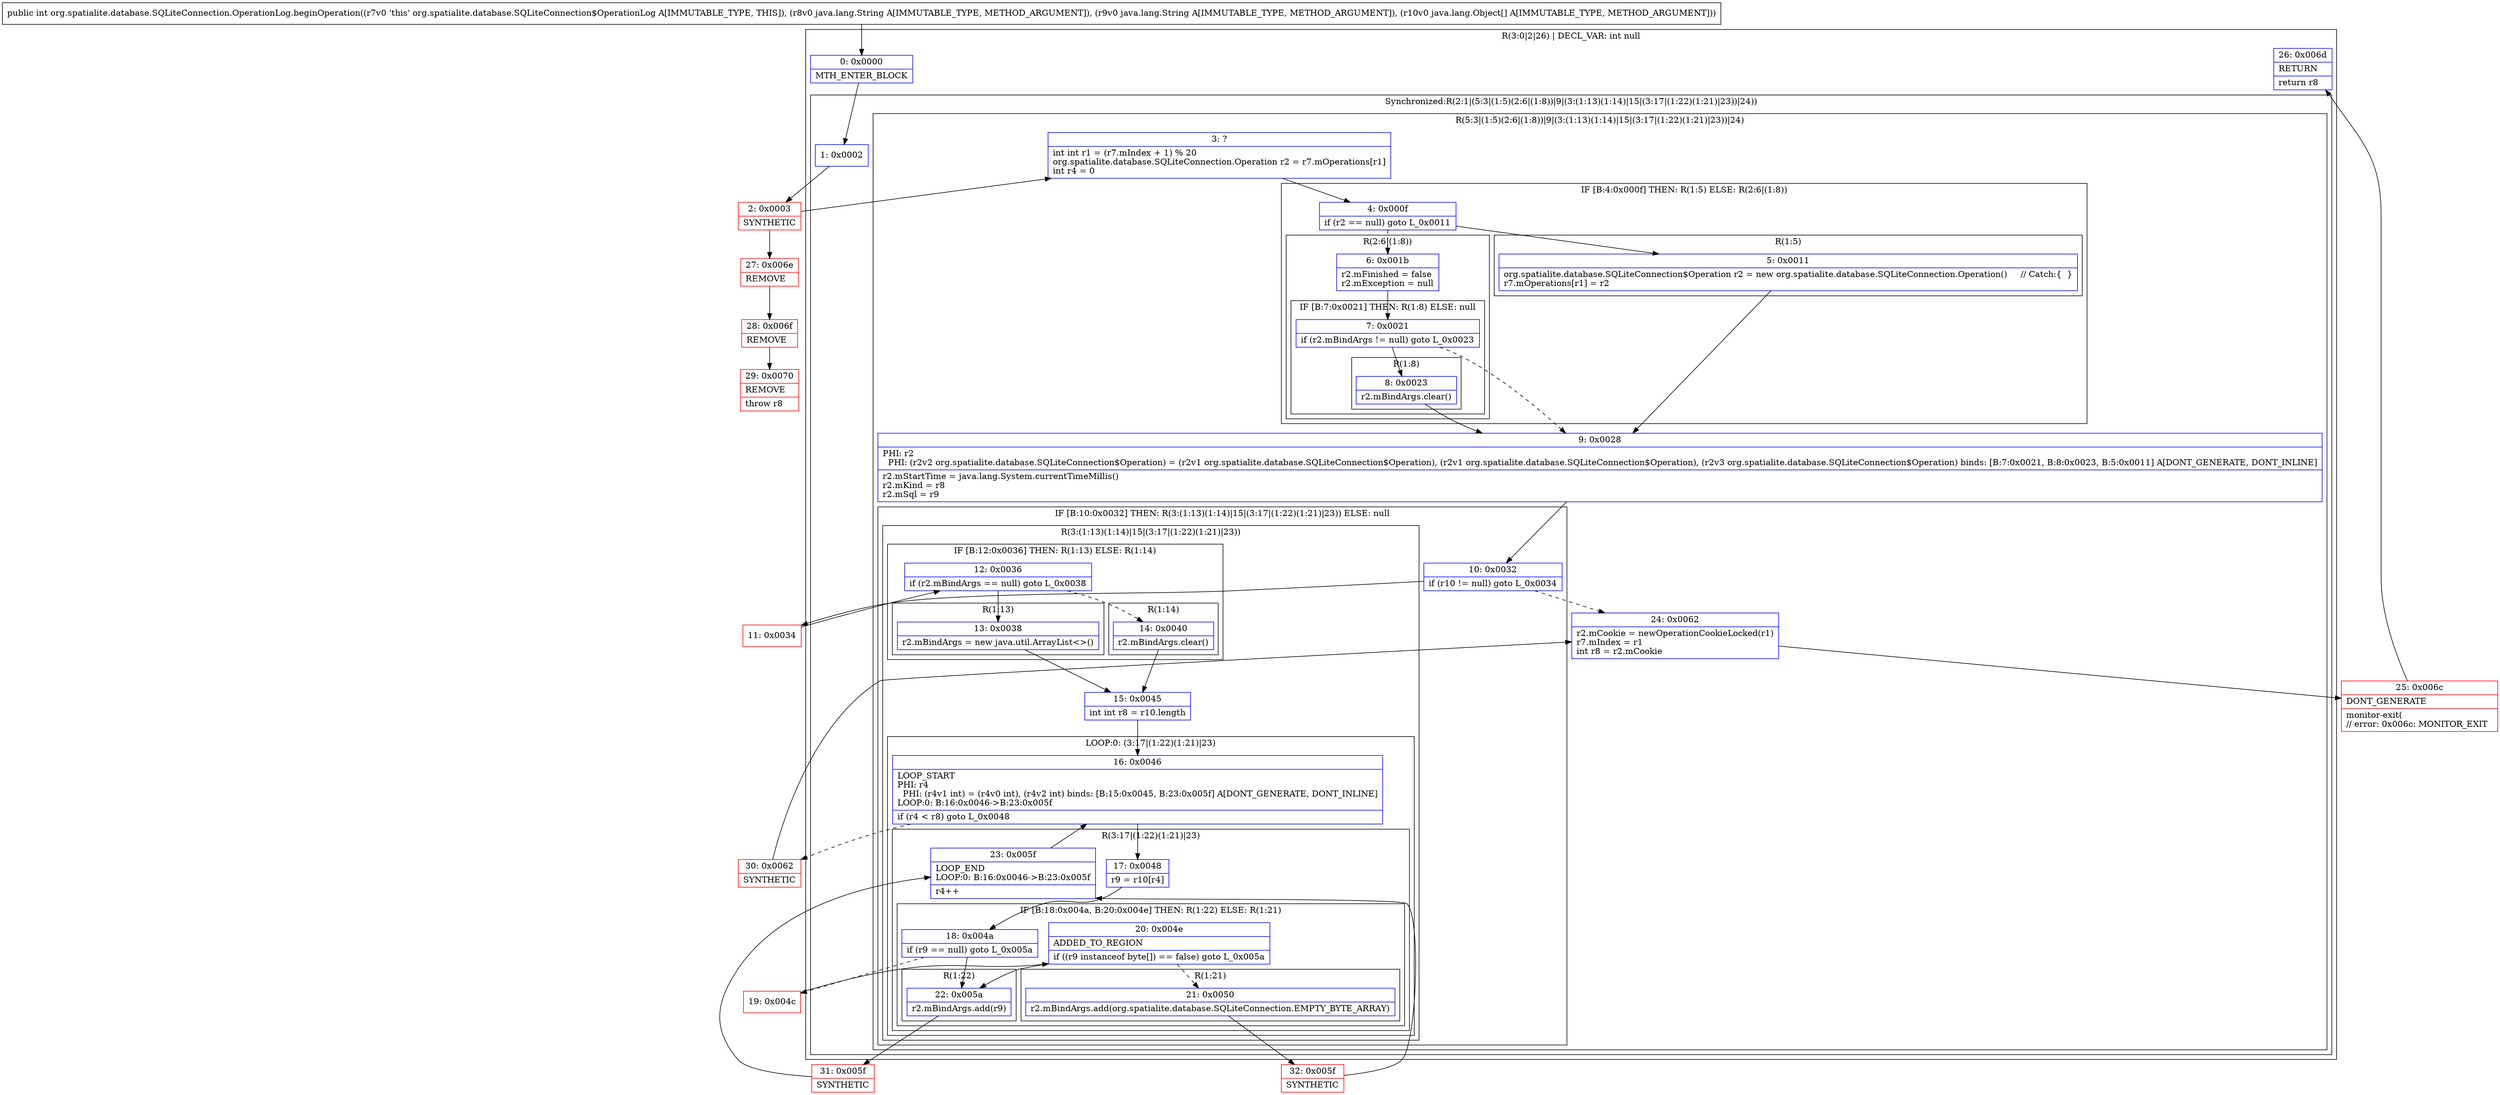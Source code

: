 digraph "CFG fororg.spatialite.database.SQLiteConnection.OperationLog.beginOperation(Ljava\/lang\/String;Ljava\/lang\/String;[Ljava\/lang\/Object;)I" {
subgraph cluster_Region_1032258479 {
label = "R(3:0|2|26) | DECL_VAR: int null\l";
node [shape=record,color=blue];
Node_0 [shape=record,label="{0\:\ 0x0000|MTH_ENTER_BLOCK\l}"];
subgraph cluster_SynchronizedRegion_1440843701 {
label = "Synchronized:R(2:1|(5:3|(1:5)(2:6|(1:8))|9|(3:(1:13)(1:14)|15|(3:17|(1:22)(1:21)|23))|24))";
node [shape=record,color=blue];
Node_1 [shape=record,label="{1\:\ 0x0002}"];
subgraph cluster_Region_2011066100 {
label = "R(5:3|(1:5)(2:6|(1:8))|9|(3:(1:13)(1:14)|15|(3:17|(1:22)(1:21)|23))|24)";
node [shape=record,color=blue];
Node_3 [shape=record,label="{3\:\ ?|int int r1 = (r7.mIndex + 1) % 20\lorg.spatialite.database.SQLiteConnection.Operation r2 = r7.mOperations[r1]\lint r4 = 0\l}"];
subgraph cluster_IfRegion_828633695 {
label = "IF [B:4:0x000f] THEN: R(1:5) ELSE: R(2:6|(1:8))";
node [shape=record,color=blue];
Node_4 [shape=record,label="{4\:\ 0x000f|if (r2 == null) goto L_0x0011\l}"];
subgraph cluster_Region_331140624 {
label = "R(1:5)";
node [shape=record,color=blue];
Node_5 [shape=record,label="{5\:\ 0x0011|org.spatialite.database.SQLiteConnection$Operation r2 = new org.spatialite.database.SQLiteConnection.Operation()     \/\/ Catch:\{  \}\lr7.mOperations[r1] = r2\l}"];
}
subgraph cluster_Region_291933988 {
label = "R(2:6|(1:8))";
node [shape=record,color=blue];
Node_6 [shape=record,label="{6\:\ 0x001b|r2.mFinished = false\lr2.mException = null\l}"];
subgraph cluster_IfRegion_357300786 {
label = "IF [B:7:0x0021] THEN: R(1:8) ELSE: null";
node [shape=record,color=blue];
Node_7 [shape=record,label="{7\:\ 0x0021|if (r2.mBindArgs != null) goto L_0x0023\l}"];
subgraph cluster_Region_1626503877 {
label = "R(1:8)";
node [shape=record,color=blue];
Node_8 [shape=record,label="{8\:\ 0x0023|r2.mBindArgs.clear()\l}"];
}
}
}
}
Node_9 [shape=record,label="{9\:\ 0x0028|PHI: r2 \l  PHI: (r2v2 org.spatialite.database.SQLiteConnection$Operation) = (r2v1 org.spatialite.database.SQLiteConnection$Operation), (r2v1 org.spatialite.database.SQLiteConnection$Operation), (r2v3 org.spatialite.database.SQLiteConnection$Operation) binds: [B:7:0x0021, B:8:0x0023, B:5:0x0011] A[DONT_GENERATE, DONT_INLINE]\l|r2.mStartTime = java.lang.System.currentTimeMillis()\lr2.mKind = r8\lr2.mSql = r9\l}"];
subgraph cluster_IfRegion_1563972206 {
label = "IF [B:10:0x0032] THEN: R(3:(1:13)(1:14)|15|(3:17|(1:22)(1:21)|23)) ELSE: null";
node [shape=record,color=blue];
Node_10 [shape=record,label="{10\:\ 0x0032|if (r10 != null) goto L_0x0034\l}"];
subgraph cluster_Region_1780108633 {
label = "R(3:(1:13)(1:14)|15|(3:17|(1:22)(1:21)|23))";
node [shape=record,color=blue];
subgraph cluster_IfRegion_1311608206 {
label = "IF [B:12:0x0036] THEN: R(1:13) ELSE: R(1:14)";
node [shape=record,color=blue];
Node_12 [shape=record,label="{12\:\ 0x0036|if (r2.mBindArgs == null) goto L_0x0038\l}"];
subgraph cluster_Region_1805071552 {
label = "R(1:13)";
node [shape=record,color=blue];
Node_13 [shape=record,label="{13\:\ 0x0038|r2.mBindArgs = new java.util.ArrayList\<\>()\l}"];
}
subgraph cluster_Region_558356970 {
label = "R(1:14)";
node [shape=record,color=blue];
Node_14 [shape=record,label="{14\:\ 0x0040|r2.mBindArgs.clear()\l}"];
}
}
Node_15 [shape=record,label="{15\:\ 0x0045|int int r8 = r10.length\l}"];
subgraph cluster_LoopRegion_2048010738 {
label = "LOOP:0: (3:17|(1:22)(1:21)|23)";
node [shape=record,color=blue];
Node_16 [shape=record,label="{16\:\ 0x0046|LOOP_START\lPHI: r4 \l  PHI: (r4v1 int) = (r4v0 int), (r4v2 int) binds: [B:15:0x0045, B:23:0x005f] A[DONT_GENERATE, DONT_INLINE]\lLOOP:0: B:16:0x0046\-\>B:23:0x005f\l|if (r4 \< r8) goto L_0x0048\l}"];
subgraph cluster_Region_579864222 {
label = "R(3:17|(1:22)(1:21)|23)";
node [shape=record,color=blue];
Node_17 [shape=record,label="{17\:\ 0x0048|r9 = r10[r4]\l}"];
subgraph cluster_IfRegion_1221131639 {
label = "IF [B:18:0x004a, B:20:0x004e] THEN: R(1:22) ELSE: R(1:21)";
node [shape=record,color=blue];
Node_18 [shape=record,label="{18\:\ 0x004a|if (r9 == null) goto L_0x005a\l}"];
Node_20 [shape=record,label="{20\:\ 0x004e|ADDED_TO_REGION\l|if ((r9 instanceof byte[]) == false) goto L_0x005a\l}"];
subgraph cluster_Region_1385216853 {
label = "R(1:22)";
node [shape=record,color=blue];
Node_22 [shape=record,label="{22\:\ 0x005a|r2.mBindArgs.add(r9)\l}"];
}
subgraph cluster_Region_1894976884 {
label = "R(1:21)";
node [shape=record,color=blue];
Node_21 [shape=record,label="{21\:\ 0x0050|r2.mBindArgs.add(org.spatialite.database.SQLiteConnection.EMPTY_BYTE_ARRAY)\l}"];
}
}
Node_23 [shape=record,label="{23\:\ 0x005f|LOOP_END\lLOOP:0: B:16:0x0046\-\>B:23:0x005f\l|r4++\l}"];
}
}
}
}
Node_24 [shape=record,label="{24\:\ 0x0062|r2.mCookie = newOperationCookieLocked(r1)\lr7.mIndex = r1\lint r8 = r2.mCookie\l}"];
}
}
Node_26 [shape=record,label="{26\:\ 0x006d|RETURN\l|return r8\l}"];
}
Node_2 [shape=record,color=red,label="{2\:\ 0x0003|SYNTHETIC\l}"];
Node_11 [shape=record,color=red,label="{11\:\ 0x0034}"];
Node_19 [shape=record,color=red,label="{19\:\ 0x004c}"];
Node_25 [shape=record,color=red,label="{25\:\ 0x006c|DONT_GENERATE\l|monitor\-exit(\l\/\/ error: 0x006c: MONITOR_EXIT  \l}"];
Node_27 [shape=record,color=red,label="{27\:\ 0x006e|REMOVE\l}"];
Node_28 [shape=record,color=red,label="{28\:\ 0x006f|REMOVE\l}"];
Node_29 [shape=record,color=red,label="{29\:\ 0x0070|REMOVE\l|throw r8\l}"];
Node_30 [shape=record,color=red,label="{30\:\ 0x0062|SYNTHETIC\l}"];
Node_31 [shape=record,color=red,label="{31\:\ 0x005f|SYNTHETIC\l}"];
Node_32 [shape=record,color=red,label="{32\:\ 0x005f|SYNTHETIC\l}"];
MethodNode[shape=record,label="{public int org.spatialite.database.SQLiteConnection.OperationLog.beginOperation((r7v0 'this' org.spatialite.database.SQLiteConnection$OperationLog A[IMMUTABLE_TYPE, THIS]), (r8v0 java.lang.String A[IMMUTABLE_TYPE, METHOD_ARGUMENT]), (r9v0 java.lang.String A[IMMUTABLE_TYPE, METHOD_ARGUMENT]), (r10v0 java.lang.Object[] A[IMMUTABLE_TYPE, METHOD_ARGUMENT])) }"];
MethodNode -> Node_0;
Node_0 -> Node_1;
Node_1 -> Node_2;
Node_3 -> Node_4;
Node_4 -> Node_5;
Node_4 -> Node_6[style=dashed];
Node_5 -> Node_9;
Node_6 -> Node_7;
Node_7 -> Node_8;
Node_7 -> Node_9[style=dashed];
Node_8 -> Node_9;
Node_9 -> Node_10;
Node_10 -> Node_11;
Node_10 -> Node_24[style=dashed];
Node_12 -> Node_13;
Node_12 -> Node_14[style=dashed];
Node_13 -> Node_15;
Node_14 -> Node_15;
Node_15 -> Node_16;
Node_16 -> Node_17;
Node_16 -> Node_30[style=dashed];
Node_17 -> Node_18;
Node_18 -> Node_19[style=dashed];
Node_18 -> Node_22;
Node_20 -> Node_21[style=dashed];
Node_20 -> Node_22;
Node_22 -> Node_31;
Node_21 -> Node_32;
Node_23 -> Node_16;
Node_24 -> Node_25;
Node_2 -> Node_3;
Node_2 -> Node_27;
Node_11 -> Node_12;
Node_19 -> Node_20;
Node_25 -> Node_26;
Node_27 -> Node_28;
Node_28 -> Node_29;
Node_30 -> Node_24;
Node_31 -> Node_23;
Node_32 -> Node_23;
}

